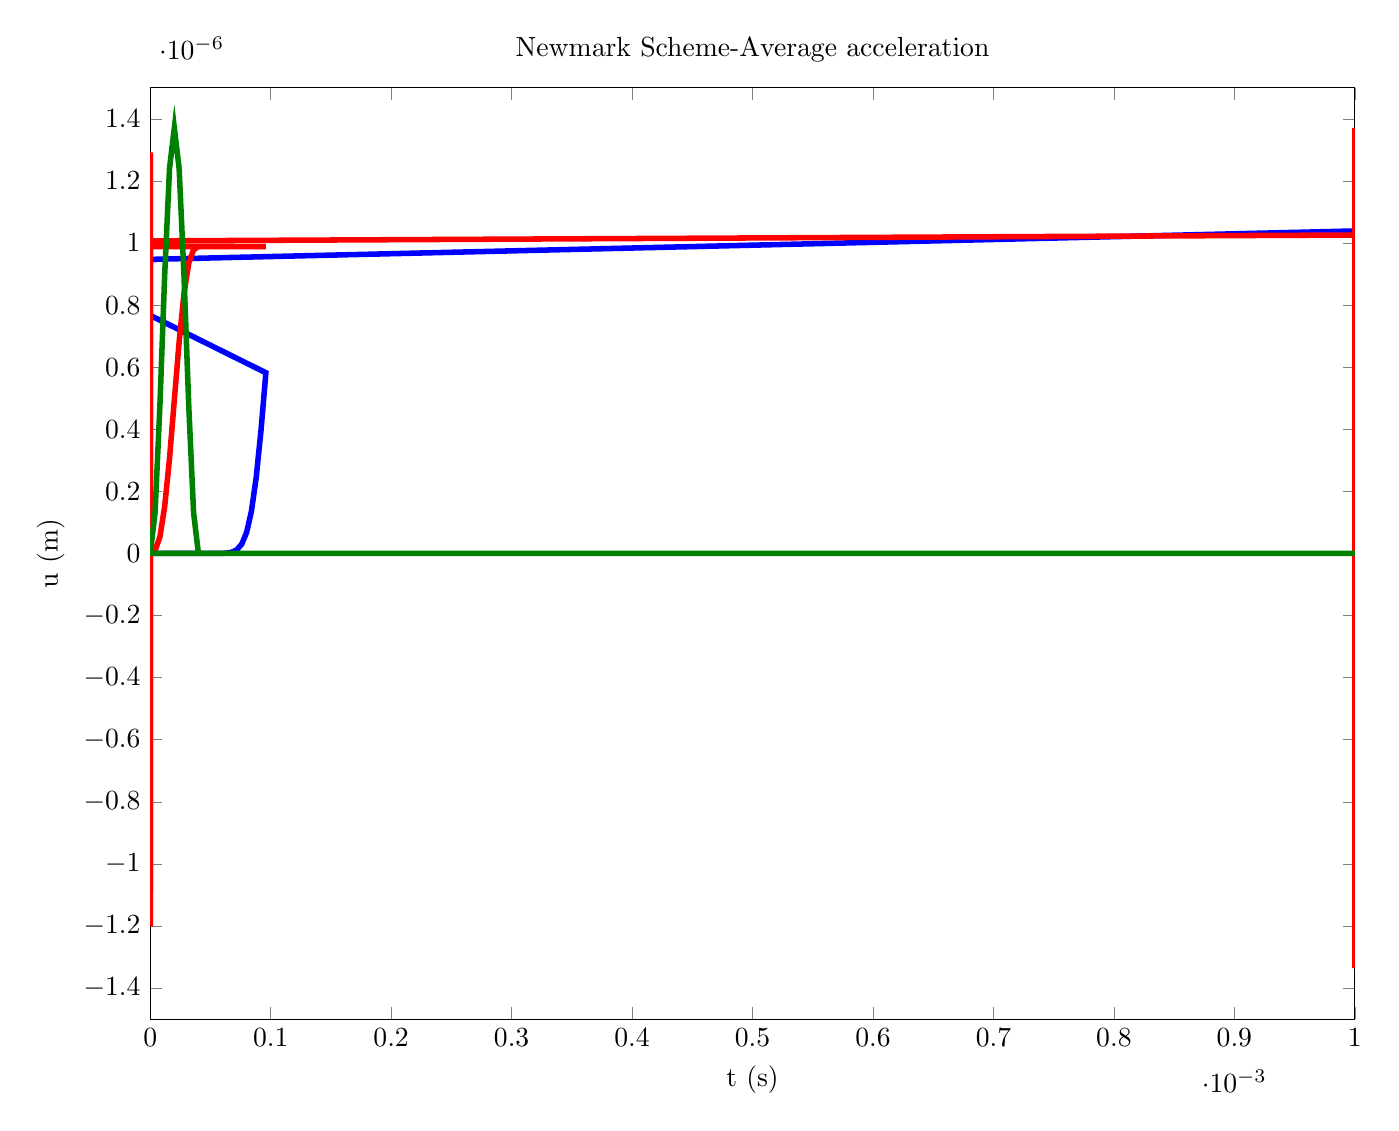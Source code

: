 % This file was created by matlab2tikz v0.4.7 (commit 9d7ddd53b3fb1f0df255c7d242269793e3f459e5) running on MATLAB 7.14.
% Copyright (c) 2008--2014, Nico Schlömer <nico.schloemer@gmail.com>
% All rights reserved.
% Minimal pgfplots version: 1.3
% 
% The latest updates can be retrieved from
%   http://www.mathworks.com/matlabcentral/fileexchange/22022-matlab2tikz
% where you can also make suggestions and rate matlab2tikz.
% 
\begin{tikzpicture}

\begin{axis}[%
width=6.023in,
height=4.656in,
scale only axis,
xmin=0,
xmax=0.001, xlabel={t (s)},
ymin=-1.5e-06,
ymax=1.5e-06, ylabel={u (m)}, %y label style={rotate=-90},
title={Newmark Scheme-Average acceleration}
]
\addplot [color=blue,solid,line width=2.0pt,forget plot]
  table[row sep=crcr]{0	0\\
4e-06	1.226e-24\\
8e-06	9.726e-23\\
1.2e-05	3.767e-21\\
1.6e-05	9.485e-20\\
2e-05	1.746e-18\\
2.4e-05	2.503e-17\\
2.8e-05	2.908e-16\\
3.2e-05	2.814e-15\\
3.6e-05	2.313e-14\\
4e-05	1.638e-13\\
4.4e-05	1.01e-12\\
4.8e-05	5.478e-12\\
5.2e-05	2.628e-11\\
5.6e-05	1.121e-10\\
6e-05	4.269e-10\\
6.4e-05	1.457e-09\\
6.8e-05	4.461e-09\\
7.2e-05	1.228e-08\\
7.6e-05	3.042e-08\\
8e-05	6.782e-08\\
8.4e-05	1.361e-07\\
8.8e-05	2.456e-07\\
9.2e-05	3.986e-07\\
9.6e-05	5.823e-07\\
0.0	7.671e-07\\
0.0	9.164e-07\\
0.0	1.004e-06\\
0.0	1.027e-06\\
0.0	1.008e-06\\
0.0	9.709e-07\\
0.0	9.316e-07\\
0.0	8.861e-07\\
0.0	8.194e-07\\
0.0	7.161e-07\\
0.0	5.698e-07\\
0.0	3.912e-07\\
0.0	2.09e-07\\
0.0	5.812e-08\\
0.0	-3.735e-08\\
0.0	-7.201e-08\\
0.0	-5.714e-08\\
0.0	-1.765e-08\\
0.0	1.547e-08\\
0.0	2.303e-08\\
0.0	1.046e-08\\
0.0	-3.432e-09\\
0.0	-7.833e-09\\
0.0	-4.84e-09\\
0.0	1.613e-10\\
0.0	3.596e-09\\
0.0	3.167e-09\\
0.0	-3.936e-10\\
0.0	-2.918e-09\\
0.0	-1.586e-09\\
0.0	1.506e-09\\
0.0	2.164e-09\\
0.0	-3.005e-10\\
0.0	-2.069e-09\\
0.0	-6.313e-10\\
0.0	1.166e-09\\
0.0	-1.078e-10\\
0.0	-3.128e-09\\
0.0	-5.107e-09\\
0.0	-7.58e-09\\
0.0	-1.535e-08\\
0.0	-3.098e-08\\
0.0	-5.463e-08\\
0.0	-9.054e-08\\
0.0	-1.474e-07\\
0.0	-2.298e-07\\
0.0	-3.375e-07\\
0.0	-4.706e-07\\
0.0	-6.246e-07\\
0.0	-7.838e-07\\
0.0	-9.269e-07\\
0.0	-1.033e-06\\
0.0	-1.086e-06\\
0.0	-1.075e-06\\
0.0	-1.008e-06\\
0.0	-9.042e-07\\
0.0	-7.882e-07\\
0.0	-6.778e-07\\
0.0	-5.761e-07\\
0.0	-4.735e-07\\
0.0	-3.547e-07\\
0.0	-2.126e-07\\
0.0	-6.16e-08\\
0.0	6.774e-08\\
0.0	1.444e-07\\
0.0	1.526e-07\\
0.0	1.033e-07\\
0.0	2.925e-08\\
0.0	-3.398e-08\\
0.0	-6.322e-08\\
0.0	-5.564e-08\\
0.0	-2.519e-08\\
0.0	8.922e-09\\
0.0	2.988e-08\\
0.0	2.951e-08\\
0.0	1.256e-08\\
0.0	-8.371e-09\\
0.0	-1.986e-08\\
0.0	-1.503e-08\\
0.0	-2.234e-10\\
0.0	1.131e-08\\
0.0	1.19e-08\\
0.0	3.533e-09\\
0.0	-4.998e-09\\
0.0	-5.689e-09\\
0.0	1.81e-09\\
0.0	1.194e-08\\
0.0	1.989e-08\\
0.0	2.639e-08\\
0.0	3.737e-08\\
0.0	6.03e-08\\
0.0	9.97e-08\\
0.0	1.545e-07\\
0.0	2.23e-07\\
0.0	3.092e-07\\
0.0	4.174e-07\\
0.0	5.466e-07\\
0.0	6.878e-07\\
0.0	8.26e-07\\
0.0	9.474e-07\\
0.001	1.039e-06\\
0.001	1.086e-06\\
0.001	1.076e-06\\
0.001	1.009e-06\\
0.001	8.969e-07\\
0.001	7.545e-07\\
0.001	6.019e-07\\
0.001	4.578e-07\\
0.001	3.349e-07\\
0.001	2.321e-07\\
0.001	1.378e-07\\
0.001	4.49e-08\\
0.001	-4.342e-08\\
0.001	-1.178e-07\\
0.001	-1.645e-07\\
0.001	-1.672e-07\\
0.001	-1.185e-07\\
0.001	-3.319e-08\\
0.001	5.279e-08\\
0.001	1.032e-07\\
0.001	1.032e-07\\
0.001	6.015e-08\\
0.001	-2.527e-09\\
0.001	-5.287e-08\\
0.001	-6.662e-08\\
0.001	-4.271e-08\\
0.001	-2.179e-09\\
0.001	2.841e-08\\
0.001	3.573e-08\\
0.001	2.273e-08\\
0.001	3.359e-10\\
0.001	-1.851e-08\\
0.001	-2.523e-08\\
0.001	-2.019e-08\\
0.001	-1.068e-08\\
0.001	-6.869e-09\\
0.001	-1.632e-08\\
0.001	-3.996e-08\\
0.001	-7.445e-08\\
0.001	-1.157e-07\\
0.001	-1.613e-07\\
0.001	-2.14e-07\\
0.001	-2.827e-07\\
0.001	-3.764e-07\\
0.001	-4.95e-07\\
0.001	-6.258e-07\\
0.001	-7.534e-07\\
0.001	-8.691e-07\\
0.001	-9.665e-07\\
0.001	-1.037e-06\\
0.001	-1.071e-06\\
0.001	-1.056e-06\\
0.001	-9.841e-07\\
0.001	-8.611e-07\\
0.001	-7.049e-07\\
0.001	-5.386e-07\\
0.001	-3.792e-07\\
0.001	-2.38e-07\\
0.001	-1.232e-07\\
0.001	-3.623e-08\\
0.001	2.733e-08\\
0.001	7.341e-08\\
0.001	1.073e-07\\
0.001	1.31e-07\\
0.001	1.402e-07\\
0.001	1.25e-07\\
0.001	7.89e-08\\
0.001	9.854e-09\\
0.001	-6.135e-08\\
0.001	-1.097e-07\\
0.001	-1.166e-07\\
0.001	-7.951e-08\\
0.001	-1.439e-08\\
0.001	5.101e-08\\
0.001	8.881e-08\\
0.001	8.327e-08\\
0.001	3.894e-08\\
0.001	-1.878e-08\\
0.001	-5.749e-08\\
0.001	-5.882e-08\\
0.001	-2.684e-08\\
0.001	1.854e-08\\
0.001	5.381e-08\\
0.001	6.469e-08\\
0.001	5.44e-08\\
0.001	4.155e-08\\
0.001	4.742e-08\\
0.001	8.227e-08\\
0.001	1.419e-07\\
0.001	2.146e-07\\
0.001	2.925e-07\\
0.001	3.746e-07\\
0.001	4.633e-07\\
0.001	5.616e-07\\
0.001	6.722e-07\\
0.001	7.914e-07\\
0.001	9.055e-07\\
0.001	9.959e-07\\
0.001	1.048e-06\\
0.001	1.056e-06\\
0.001	1.015e-06\\
0.001	9.26e-07\\
0.001	7.982e-07\\
0.001	6.46e-07\\
0.001	4.82e-07\\
0.001	3.145e-07\\
0.001	1.568e-07\\
0.001	2.913e-08\\
0.001	-5.529e-08\\
0.001	-9.935e-08\\
0.001	-1.166e-07\\
0.001	-1.206e-07\\
0.001	-1.19e-07\\
0.001	-1.126e-07\\
0.001	-9.696e-08\\
0.001	-6.585e-08\\
0.001	-1.931e-08\\
0.001	3.185e-08\\
0.001	7.367e-08\\
0.001	9.784e-08\\
0.001	9.842e-08\\
0.001	6.949e-08\\
0.001	1.431e-08\\
0.001	-4.835e-08\\
0.001	-9.208e-08\\
0.001	-9.722e-08\\
};
\addplot [color=red,solid,line width=2.0pt,forget plot]
  table[row sep=crcr]{0	0\\
4e-06	9.402e-09\\
8e-06	5.296e-08\\
1.2e-05	1.518e-07\\
1.6e-05	3.059e-07\\
2e-05	4.942e-07\\
2.4e-05	6.824e-07\\
2.8e-05	8.365e-07\\
3.2e-05	9.354e-07\\
3.6e-05	9.789e-07\\
4e-05	9.883e-07\\
4.4e-05	9.883e-07\\
4.8e-05	9.883e-07\\
5.2e-05	9.883e-07\\
5.6e-05	9.883e-07\\
6e-05	9.883e-07\\
6.4e-05	9.883e-07\\
6.8e-05	9.883e-07\\
7.2e-05	9.883e-07\\
7.6e-05	9.883e-07\\
8e-05	9.883e-07\\
8.4e-05	9.883e-07\\
8.8e-05	9.883e-07\\
9.2e-05	9.883e-07\\
9.6e-05	9.883e-07\\
0.0	9.883e-07\\
0.0	9.883e-07\\
0.0	9.883e-07\\
0.0	9.883e-07\\
0.0	9.883e-07\\
0.0	9.883e-07\\
0.0	9.883e-07\\
0.0	9.883e-07\\
0.0	9.883e-07\\
0.0	9.883e-07\\
0.0	9.883e-07\\
0.0	9.883e-07\\
0.0	9.883e-07\\
0.0	9.883e-07\\
0.0	9.883e-07\\
0.0	9.883e-07\\
0.0	9.882e-07\\
0.0	9.879e-07\\
0.0	9.873e-07\\
0.0	9.858e-07\\
0.0	9.824e-07\\
0.0	9.752e-07\\
0.0	9.608e-07\\
0.0	9.334e-07\\
0.0	8.846e-07\\
0.0	8.029e-07\\
0.0	6.754e-07\\
0.0	4.901e-07\\
0.0	2.416e-07\\
0.0	-6.298e-08\\
0.0	-3.994e-07\\
0.0	-7.264e-07\\
0.0	-9.937e-07\\
0.0	-1.158e-06\\
0.0	-1.202e-06\\
0.0	-1.145e-06\\
0.0	-1.037e-06\\
0.0	-9.432e-07\\
0.0	-9.055e-07\\
0.0	-9.287e-07\\
0.0	-9.811e-07\\
0.0	-1.021e-06\\
0.0	-1.024e-06\\
0.0	-1.0e-06\\
0.0	-9.756e-07\\
0.0	-9.693e-07\\
0.0	-9.807e-07\\
0.0	-9.944e-07\\
0.0	-9.981e-07\\
0.0	-9.922e-07\\
0.0	-9.851e-07\\
0.0	-9.832e-07\\
0.0	-9.862e-07\\
0.0	-9.902e-07\\
0.0	-9.918e-07\\
0.0	-9.898e-07\\
0.0	-9.864e-07\\
0.0	-9.853e-07\\
0.0	-9.881e-07\\
0.0	-9.912e-07\\
0.0	-9.902e-07\\
0.0	-9.864e-07\\
0.0	-9.853e-07\\
0.0	-9.885e-07\\
0.0	-9.903e-07\\
0.0	-9.867e-07\\
0.0	-9.816e-07\\
0.0	-9.794e-07\\
0.0	-9.76e-07\\
0.0	-9.631e-07\\
0.0	-9.394e-07\\
0.0	-9.066e-07\\
0.0	-8.581e-07\\
0.0	-7.806e-07\\
0.0	-6.662e-07\\
0.0	-5.134e-07\\
0.0	-3.181e-07\\
0.0	-7.533e-08\\
0.0	2.067e-07\\
0.0	5.048e-07\\
0.0	7.913e-07\\
0.0	1.038e-06\\
0.0	1.214e-06\\
0.0	1.292e-06\\
0.0	1.27e-06\\
0.0	1.173e-06\\
0.0	1.04e-06\\
0.0	9.163e-07\\
0.0	8.456e-07\\
0.0	8.493e-07\\
0.0	9.13e-07\\
0.0	9.972e-07\\
0.0	1.06e-06\\
0.0	1.075e-06\\
0.0	1.039e-06\\
0.0	9.803e-07\\
0.0	9.386e-07\\
0.0	9.365e-07\\
0.0	9.677e-07\\
0.0	1.007e-06\\
0.001	1.026e-06\\
0.001	1.014e-06\\
0.001	9.853e-07\\
0.001	9.644e-07\\
0.001	9.667e-07\\
0.001	9.857e-07\\
0.001	1.003e-06\\
0.001	1.005e-06\\
0.001	9.917e-07\\
0.001	9.78e-07\\
0.001	9.76e-07\\
0.001	9.85e-07\\
0.001	9.933e-07\\
0.001	9.918e-07\\
0.001	9.815e-07\\
0.001	9.699e-07\\
0.001	9.613e-07\\
0.001	9.515e-07\\
0.001	9.319e-07\\
0.001	8.956e-07\\
0.001	8.404e-07\\
0.001	7.652e-07\\
0.001	6.656e-07\\
0.001	5.338e-07\\
0.001	3.64e-07\\
0.001	1.552e-07\\
0.001	-8.752e-08\\
0.001	-3.536e-07\\
0.001	-6.256e-07\\
0.001	-8.826e-07\\
0.001	-1.101e-06\\
0.001	-1.258e-06\\
0.001	-1.336e-06\\
0.001	-1.327e-06\\
0.001	-1.242e-06\\
0.001	-1.109e-06\\
0.001	-9.688e-07\\
0.001	-8.586e-07\\
0.001	-8.044e-07\\
0.001	-8.18e-07\\
0.001	-8.902e-07\\
0.001	-9.896e-07\\
0.001	-1.073e-06\\
0.001	-1.108e-06\\
0.001	-1.085e-06\\
0.001	-1.023e-06\\
0.001	-9.554e-07\\
0.001	-9.121e-07\\
0.001	-9.117e-07\\
0.001	-9.531e-07\\
0.001	-1.01e-06\\
0.001	-1.046e-06\\
0.001	-1.042e-06\\
0.001	-1.005e-06\\
0.001	-9.646e-07\\
0.001	-9.454e-07\\
0.001	-9.552e-07\\
0.001	-9.843e-07\\
0.001	-1.013e-06\\
0.001	-1.021e-06\\
0.001	-9.995e-07\\
0.001	-9.678e-07\\
0.001	-9.5e-07\\
0.001	-9.538e-07\\
0.001	-9.649e-07\\
0.001	-9.618e-07\\
0.001	-9.338e-07\\
0.001	-8.838e-07\\
0.001	-8.197e-07\\
0.001	-7.475e-07\\
0.001	-6.66e-07\\
0.001	-5.594e-07\\
0.001	-4.089e-07\\
0.001	-2.133e-07\\
0.001	1.163e-08\\
0.001	2.502e-07\\
0.001	4.948e-07\\
0.001	7.404e-07\\
0.001	9.731e-07\\
0.001	1.17e-06\\
0.001	1.308e-06\\
0.001	1.371e-06\\
0.001	1.352e-06\\
0.001	1.266e-06\\
0.001	1.142e-06\\
0.001	1.004e-06\\
0.001	8.793e-07\\
0.001	7.956e-07\\
0.001	7.753e-07\\
0.001	8.213e-07\\
0.001	9.13e-07\\
0.001	1.017e-06\\
0.001	1.098e-06\\
0.001	1.13e-06\\
0.001	1.105e-06\\
0.001	1.039e-06\\
0.001	9.623e-07\\
0.001	9.038e-07\\
0.001	8.872e-07\\
0.001	9.181e-07\\
0.001	9.786e-07\\
0.001	1.037e-06\\
0.001	1.065e-06\\
0.001	1.051e-06\\
0.001	1.006e-06\\
0.001	9.54e-07\\
0.001	9.26e-07\\
0.001	9.363e-07\\
0.001	9.725e-07\\
0.001	1.008e-06\\
0.001	1.021e-06\\
0.001	1.0e-06\\
0.001	9.561e-07\\
0.001	9.082e-07\\
0.001	8.741e-07\\
0.001	8.555e-07\\
0.001	8.36e-07\\
0.001	7.905e-07\\
0.001	7.007e-07\\
0.001	5.654e-07\\
0.001	4.026e-07\\
0.001	2.317e-07\\
0.001	5.356e-08\\
0.001	-1.443e-07\\
0.001	-3.703e-07\\
0.001	-6.183e-07\\
};
\addplot [color=black!50!green,solid,line width=2.0pt,forget plot]
  table[row sep=crcr]{0	0\\
4e-06	1.309e-07\\
8e-06	4.736e-07\\
1.2e-05	8.972e-07\\
1.6e-05	1.24e-06\\
2e-05	1.371e-06\\
2.4e-05	1.24e-06\\
2.8e-05	8.972e-07\\
3.2e-05	4.736e-07\\
3.6e-05	1.309e-07\\
4e-05	0\\
4.4e-05	0\\
4.8e-05	0\\
5.2e-05	0\\
5.6e-05	0\\
6e-05	0\\
6.4e-05	0\\
6.8e-05	0\\
7.2e-05	0\\
7.6e-05	0\\
8e-05	0\\
8.4e-05	0\\
8.8e-05	0\\
9.2e-05	0\\
9.6e-05	0\\
0.0	0\\
0.0	0\\
0.0	0\\
0.0	0\\
0.0	0\\
0.0	0\\
0.0	0\\
0.0	0\\
0.0	0\\
0.0	0\\
0.0	0\\
0.0	0\\
0.0	0\\
0.0	0\\
0.0	0\\
0.0	0\\
0.0	0\\
0.0	0\\
0.0	0\\
0.0	0\\
0.0	0\\
0.0	0\\
0.0	0\\
0.0	0\\
0.0	0\\
0.0	0\\
0.0	0\\
0.0	0\\
0.0	0\\
0.0	0\\
0.0	0\\
0.0	0\\
0.0	0\\
0.0	0\\
0.0	0\\
0.0	0\\
0.0	0\\
0.0	0\\
0.0	0\\
0.0	0\\
0.0	0\\
0.0	0\\
0.0	0\\
0.0	0\\
0.0	0\\
0.0	0\\
0.0	0\\
0.0	0\\
0.0	0\\
0.0	0\\
0.0	0\\
0.0	0\\
0.0	0\\
0.0	0\\
0.0	0\\
0.0	0\\
0.0	0\\
0.0	0\\
0.0	0\\
0.0	0\\
0.0	0\\
0.0	0\\
0.0	0\\
0.0	0\\
0.0	0\\
0.0	0\\
0.0	0\\
0.0	0\\
0.0	0\\
0.0	0\\
0.0	0\\
0.0	0\\
0.0	0\\
0.0	0\\
0.0	0\\
0.0	0\\
0.0	0\\
0.0	0\\
0.0	0\\
0.0	0\\
0.0	0\\
0.0	0\\
0.0	0\\
0.0	0\\
0.0	0\\
0.0	0\\
0.0	0\\
0.0	0\\
0.0	0\\
0.0	0\\
0.0	0\\
0.0	0\\
0.0	0\\
0.0	0\\
0.0	0\\
0.0	0\\
0.0	0\\
0.0	0\\
0.0	0\\
0.0	0\\
0.001	0\\
0.001	0\\
0.001	0\\
0.001	0\\
0.001	0\\
0.001	0\\
0.001	0\\
0.001	0\\
0.001	0\\
0.001	0\\
0.001	0\\
0.001	0\\
0.001	0\\
0.001	0\\
0.001	0\\
0.001	0\\
0.001	0\\
0.001	0\\
0.001	0\\
0.001	0\\
0.001	0\\
0.001	0\\
0.001	0\\
0.001	0\\
0.001	0\\
0.001	0\\
0.001	0\\
0.001	0\\
0.001	0\\
0.001	0\\
0.001	0\\
0.001	0\\
0.001	0\\
0.001	0\\
0.001	0\\
0.001	0\\
0.001	0\\
0.001	0\\
0.001	0\\
0.001	0\\
0.001	0\\
0.001	0\\
0.001	0\\
0.001	0\\
0.001	0\\
0.001	0\\
0.001	0\\
0.001	0\\
0.001	0\\
0.001	0\\
0.001	0\\
0.001	0\\
0.001	0\\
0.001	0\\
0.001	0\\
0.001	0\\
0.001	0\\
0.001	0\\
0.001	0\\
0.001	0\\
0.001	0\\
0.001	0\\
0.001	0\\
0.001	0\\
0.001	0\\
0.001	0\\
0.001	0\\
0.001	0\\
0.001	0\\
0.001	0\\
0.001	0\\
0.001	0\\
0.001	0\\
0.001	0\\
0.001	0\\
0.001	0\\
0.001	0\\
0.001	0\\
0.001	0\\
0.001	0\\
0.001	0\\
0.001	0\\
0.001	0\\
0.001	0\\
0.001	0\\
0.001	0\\
0.001	0\\
0.001	0\\
0.001	0\\
0.001	0\\
0.001	0\\
0.001	0\\
0.001	0\\
0.001	0\\
0.001	0\\
0.001	0\\
0.001	0\\
0.001	0\\
0.001	0\\
0.001	0\\
0.001	0\\
0.001	0\\
0.001	0\\
0.001	0\\
0.001	0\\
0.001	0\\
0.001	0\\
0.001	0\\
0.001	0\\
0.001	0\\
0.001	0\\
0.001	0\\
0.001	0\\
0.001	0\\
0.001	0\\
0.001	0\\
0.001	0\\
0.001	0\\
0.001	0\\
0.001	0\\
0.001	0\\
0.001	0\\
0.001	0\\
0.001	0\\
0.001	0\\
0.001	0\\
};
\end{axis}
\end{tikzpicture}%